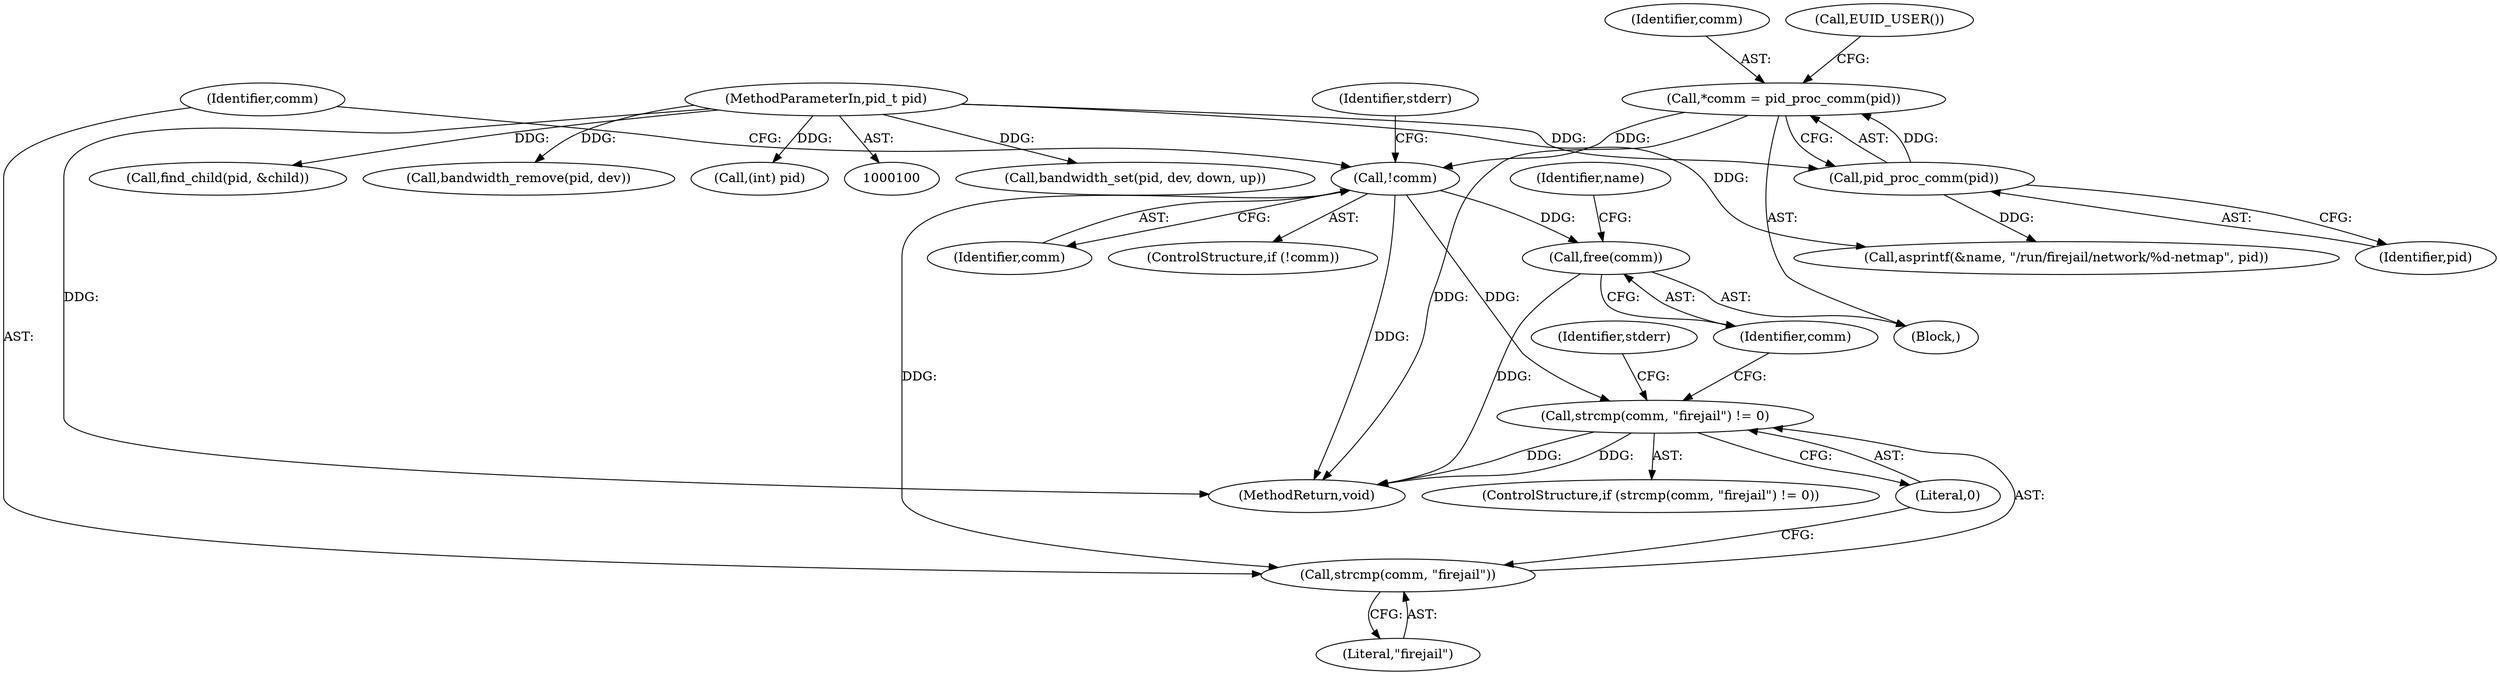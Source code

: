 digraph "0_firejail_5d43fdcd215203868d440ffc42036f5f5ffc89fc@pointer" {
"1000116" [label="(Call,!comm)"];
"1000110" [label="(Call,*comm = pid_proc_comm(pid))"];
"1000112" [label="(Call,pid_proc_comm(pid))"];
"1000101" [label="(MethodParameterIn,pid_t pid)"];
"1000125" [label="(Call,strcmp(comm, \"firejail\") != 0)"];
"1000126" [label="(Call,strcmp(comm, \"firejail\"))"];
"1000136" [label="(Call,free(comm))"];
"1000197" [label="(Call,bandwidth_set(pid, dev, down, up))"];
"1000126" [label="(Call,strcmp(comm, \"firejail\"))"];
"1000128" [label="(Literal,\"firejail\")"];
"1000137" [label="(Identifier,comm)"];
"1000143" [label="(Identifier,name)"];
"1000117" [label="(Identifier,comm)"];
"1000111" [label="(Identifier,comm)"];
"1000141" [label="(Call,asprintf(&name, \"/run/firejail/network/%d-netmap\", pid))"];
"1000110" [label="(Call,*comm = pid_proc_comm(pid))"];
"1000113" [label="(Identifier,pid)"];
"1000120" [label="(Identifier,stderr)"];
"1000101" [label="(MethodParameterIn,pid_t pid)"];
"1000136" [label="(Call,free(comm))"];
"1000124" [label="(ControlStructure,if (strcmp(comm, \"firejail\") != 0))"];
"1000129" [label="(Literal,0)"];
"1000125" [label="(Call,strcmp(comm, \"firejail\") != 0)"];
"1000127" [label="(Identifier,comm)"];
"1000112" [label="(Call,pid_proc_comm(pid))"];
"1000168" [label="(Call,find_child(pid, &child))"];
"1000106" [label="(Block,)"];
"1000451" [label="(MethodReturn,void)"];
"1000116" [label="(Call,!comm)"];
"1000115" [label="(ControlStructure,if (!comm))"];
"1000114" [label="(Call,EUID_USER())"];
"1000132" [label="(Identifier,stderr)"];
"1000209" [label="(Call,bandwidth_remove(pid, dev))"];
"1000227" [label="(Call,(int) pid)"];
"1000116" -> "1000115"  [label="AST: "];
"1000116" -> "1000117"  [label="CFG: "];
"1000117" -> "1000116"  [label="AST: "];
"1000120" -> "1000116"  [label="CFG: "];
"1000127" -> "1000116"  [label="CFG: "];
"1000116" -> "1000451"  [label="DDG: "];
"1000110" -> "1000116"  [label="DDG: "];
"1000116" -> "1000125"  [label="DDG: "];
"1000116" -> "1000126"  [label="DDG: "];
"1000116" -> "1000136"  [label="DDG: "];
"1000110" -> "1000106"  [label="AST: "];
"1000110" -> "1000112"  [label="CFG: "];
"1000111" -> "1000110"  [label="AST: "];
"1000112" -> "1000110"  [label="AST: "];
"1000114" -> "1000110"  [label="CFG: "];
"1000110" -> "1000451"  [label="DDG: "];
"1000112" -> "1000110"  [label="DDG: "];
"1000112" -> "1000113"  [label="CFG: "];
"1000113" -> "1000112"  [label="AST: "];
"1000101" -> "1000112"  [label="DDG: "];
"1000112" -> "1000141"  [label="DDG: "];
"1000101" -> "1000100"  [label="AST: "];
"1000101" -> "1000451"  [label="DDG: "];
"1000101" -> "1000141"  [label="DDG: "];
"1000101" -> "1000168"  [label="DDG: "];
"1000101" -> "1000197"  [label="DDG: "];
"1000101" -> "1000209"  [label="DDG: "];
"1000101" -> "1000227"  [label="DDG: "];
"1000125" -> "1000124"  [label="AST: "];
"1000125" -> "1000129"  [label="CFG: "];
"1000126" -> "1000125"  [label="AST: "];
"1000129" -> "1000125"  [label="AST: "];
"1000132" -> "1000125"  [label="CFG: "];
"1000137" -> "1000125"  [label="CFG: "];
"1000125" -> "1000451"  [label="DDG: "];
"1000125" -> "1000451"  [label="DDG: "];
"1000126" -> "1000128"  [label="CFG: "];
"1000127" -> "1000126"  [label="AST: "];
"1000128" -> "1000126"  [label="AST: "];
"1000129" -> "1000126"  [label="CFG: "];
"1000136" -> "1000106"  [label="AST: "];
"1000136" -> "1000137"  [label="CFG: "];
"1000137" -> "1000136"  [label="AST: "];
"1000143" -> "1000136"  [label="CFG: "];
"1000136" -> "1000451"  [label="DDG: "];
}
